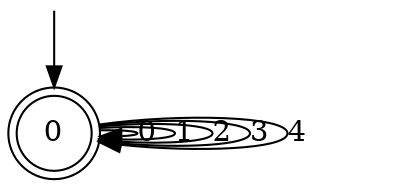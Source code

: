 digraph g {

	s0 [shape="doublecircle" label="0"];
	s0 -> s0 [label="0"];
	s0 -> s0 [label="1"];
	s0 -> s0 [label="2"];
	s0 -> s0 [label="3"];
	s0 -> s0 [label="4"];

__start0 [label="" shape="none" width="0" height="0"];
__start0 -> s0;

}
